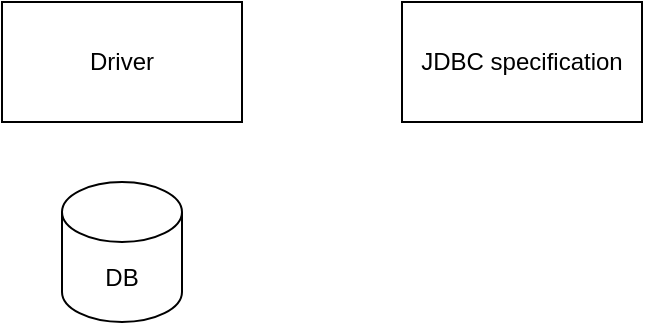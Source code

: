 <mxfile version="16.2.6" type="device"><diagram id="YFD_At4VwZQlV38FBPgr" name="Page-1"><mxGraphModel dx="782" dy="436" grid="1" gridSize="10" guides="1" tooltips="1" connect="1" arrows="1" fold="1" page="1" pageScale="1" pageWidth="827" pageHeight="1169" math="0" shadow="0"><root><mxCell id="0"/><mxCell id="1" parent="0"/><mxCell id="ZCBnQV0ZLfTQfsGz_Q11-1" value="Driver" style="rounded=0;whiteSpace=wrap;html=1;" vertex="1" parent="1"><mxGeometry x="130" y="180" width="120" height="60" as="geometry"/></mxCell><mxCell id="ZCBnQV0ZLfTQfsGz_Q11-2" value="DB" style="shape=cylinder3;whiteSpace=wrap;html=1;boundedLbl=1;backgroundOutline=1;size=15;" vertex="1" parent="1"><mxGeometry x="160" y="270" width="60" height="70" as="geometry"/></mxCell><mxCell id="ZCBnQV0ZLfTQfsGz_Q11-3" value="JDBC specification" style="rounded=0;whiteSpace=wrap;html=1;" vertex="1" parent="1"><mxGeometry x="330" y="180" width="120" height="60" as="geometry"/></mxCell></root></mxGraphModel></diagram></mxfile>